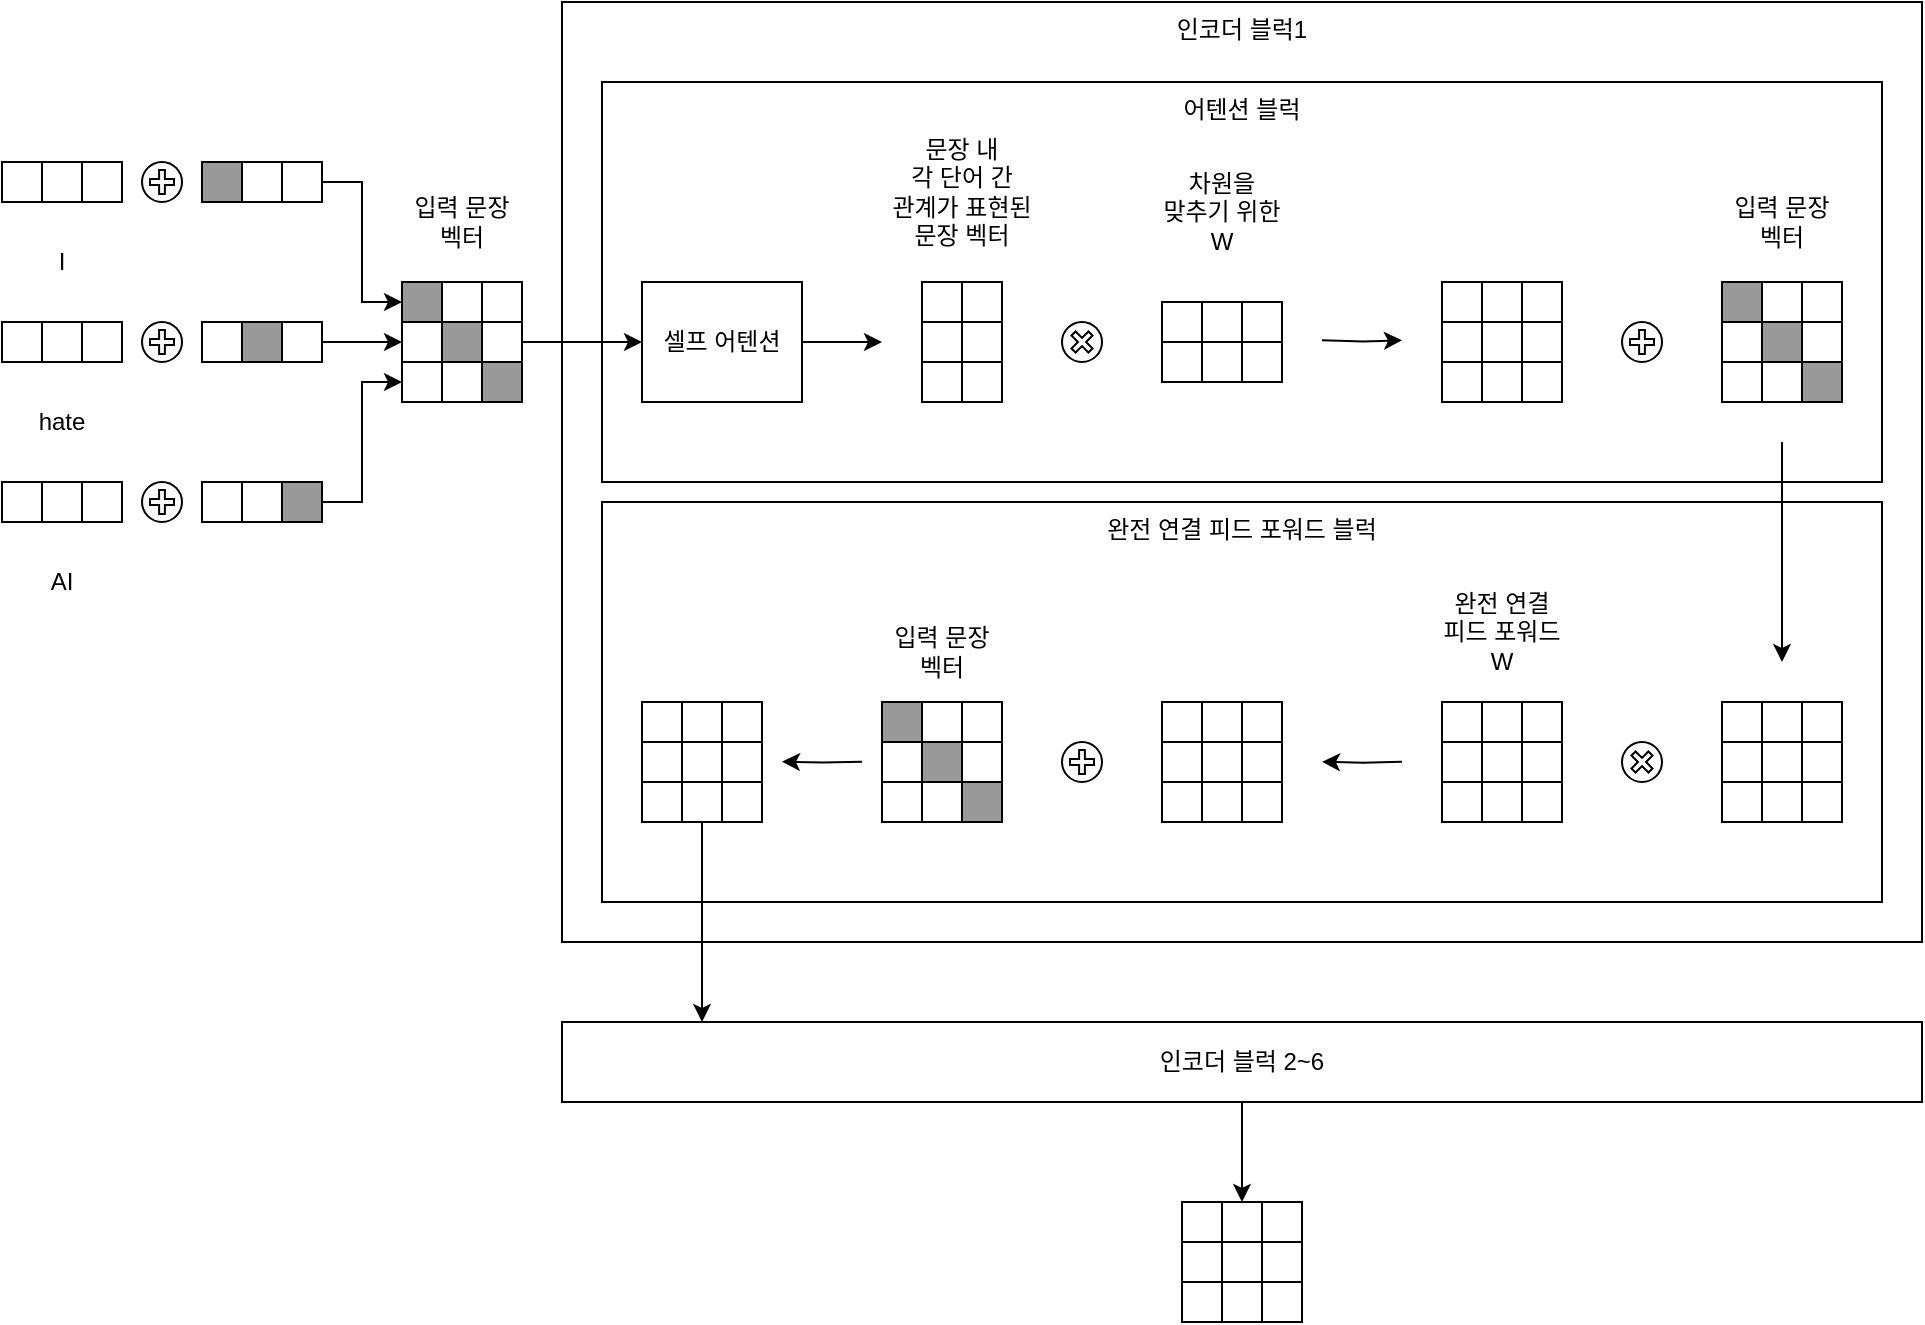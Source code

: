 <mxfile version="12.9.12" type="device"><diagram id="gSFtgMqGi9ohHK26Lygv" name="Page-1"><mxGraphModel dx="1422" dy="672" grid="1" gridSize="10" guides="1" tooltips="1" connect="1" arrows="1" fold="1" page="1" pageScale="1" pageWidth="850" pageHeight="1100" math="0" shadow="0"><root><mxCell id="0"/><mxCell id="1" parent="0"/><mxCell id="Qm2T9JlyRPmXL9uz5Jr--618" value="인코더 블럭1" style="rounded=0;whiteSpace=wrap;html=1;fillColor=#FFFFFF;align=center;verticalAlign=top;" parent="1" vertex="1"><mxGeometry x="480" y="760" width="680" height="470" as="geometry"/></mxCell><mxCell id="De_w0eENihvdzfuQIY86-82" value="완전 연결 피드 포워드 블럭" style="rounded=0;whiteSpace=wrap;html=1;fillColor=#FFFFFF;align=center;verticalAlign=top;" vertex="1" parent="1"><mxGeometry x="500" y="1010" width="640" height="200" as="geometry"/></mxCell><mxCell id="Qm2T9JlyRPmXL9uz5Jr--590" value="어텐션 블럭" style="rounded=0;whiteSpace=wrap;html=1;fillColor=#FFFFFF;align=center;verticalAlign=top;" parent="1" vertex="1"><mxGeometry x="500" y="800" width="640" height="200" as="geometry"/></mxCell><mxCell id="Qm2T9JlyRPmXL9uz5Jr--343" value="" style="shape=mxgraph.bpmn.shape;html=1;verticalLabelPosition=bottom;labelBackgroundColor=#ffffff;verticalAlign=top;align=center;perimeter=ellipsePerimeter;outlineConnect=0;outline=standard;symbol=parallelMultiple;strokeColor=#000000;fillColor=none;fontColor=#B3B3B3;rotation=-45;" parent="1" vertex="1"><mxGeometry x="730" y="920" width="20" height="20" as="geometry"/></mxCell><mxCell id="Qm2T9JlyRPmXL9uz5Jr--344" value="차원을&lt;br&gt;맞추기 위한&lt;br&gt;W" style="text;html=1;strokeColor=none;fillColor=none;align=center;verticalAlign=middle;whiteSpace=wrap;rounded=0;fontStyle=0" parent="1" vertex="1"><mxGeometry x="770" y="840" width="80" height="50" as="geometry"/></mxCell><mxCell id="Qm2T9JlyRPmXL9uz5Jr--494" value="문장 내&lt;br&gt;각 단어 간&lt;br&gt;관계가 표현된&lt;br&gt;문장 벡터" style="text;html=1;strokeColor=none;fillColor=none;align=center;verticalAlign=middle;whiteSpace=wrap;rounded=0;fontStyle=0" parent="1" vertex="1"><mxGeometry x="640" y="820" width="80" height="70" as="geometry"/></mxCell><mxCell id="Qm2T9JlyRPmXL9uz5Jr--495" value="" style="rounded=0;whiteSpace=wrap;html=1;fillColor=#FFFFFF;" parent="1" vertex="1"><mxGeometry x="680" y="940" width="20" height="20" as="geometry"/></mxCell><mxCell id="Qm2T9JlyRPmXL9uz5Jr--497" value="" style="rounded=0;whiteSpace=wrap;html=1;fillColor=#FFFFFF;" parent="1" vertex="1"><mxGeometry x="660" y="940" width="20" height="20" as="geometry"/></mxCell><mxCell id="Qm2T9JlyRPmXL9uz5Jr--498" value="" style="rounded=0;whiteSpace=wrap;html=1;fillColor=#FFFFFF;" parent="1" vertex="1"><mxGeometry x="660" y="920" width="20" height="20" as="geometry"/></mxCell><mxCell id="Qm2T9JlyRPmXL9uz5Jr--499" value="" style="rounded=0;whiteSpace=wrap;html=1;fillColor=#FFFFFF;" parent="1" vertex="1"><mxGeometry x="680" y="920" width="20" height="20" as="geometry"/></mxCell><mxCell id="Qm2T9JlyRPmXL9uz5Jr--501" value="" style="rounded=0;whiteSpace=wrap;html=1;fillColor=#FFFFFF;" parent="1" vertex="1"><mxGeometry x="660" y="900" width="20" height="20" as="geometry"/></mxCell><mxCell id="Qm2T9JlyRPmXL9uz5Jr--502" value="" style="rounded=0;whiteSpace=wrap;html=1;fillColor=#FFFFFF;" parent="1" vertex="1"><mxGeometry x="680" y="900" width="20" height="20" as="geometry"/></mxCell><mxCell id="Qm2T9JlyRPmXL9uz5Jr--523" value="" style="rounded=0;whiteSpace=wrap;html=1;fillColor=#FFFFFF;" parent="1" vertex="1"><mxGeometry x="780" y="930" width="20" height="20" as="geometry"/></mxCell><mxCell id="Qm2T9JlyRPmXL9uz5Jr--524" value="" style="rounded=0;whiteSpace=wrap;html=1;fillColor=#FFFFFF;" parent="1" vertex="1"><mxGeometry x="800" y="930" width="20" height="20" as="geometry"/></mxCell><mxCell id="Qm2T9JlyRPmXL9uz5Jr--525" value="" style="rounded=0;whiteSpace=wrap;html=1;fillColor=#FFFFFF;" parent="1" vertex="1"><mxGeometry x="780" y="910" width="20" height="20" as="geometry"/></mxCell><mxCell id="Qm2T9JlyRPmXL9uz5Jr--526" value="" style="rounded=0;whiteSpace=wrap;html=1;fillColor=#FFFFFF;" parent="1" vertex="1"><mxGeometry x="800" y="910" width="20" height="20" as="geometry"/></mxCell><mxCell id="Qm2T9JlyRPmXL9uz5Jr--528" value="" style="rounded=0;whiteSpace=wrap;html=1;fillColor=#FFFFFF;" parent="1" vertex="1"><mxGeometry x="820" y="930" width="20" height="20" as="geometry"/></mxCell><mxCell id="Qm2T9JlyRPmXL9uz5Jr--529" value="" style="rounded=0;whiteSpace=wrap;html=1;fillColor=#FFFFFF;" parent="1" vertex="1"><mxGeometry x="820" y="910" width="20" height="20" as="geometry"/></mxCell><mxCell id="Qm2T9JlyRPmXL9uz5Jr--530" value="" style="rounded=0;whiteSpace=wrap;html=1;fillColor=#FFFFFF;" parent="1" vertex="1"><mxGeometry x="920" y="920" width="20" height="20" as="geometry"/></mxCell><mxCell id="Qm2T9JlyRPmXL9uz5Jr--531" value="" style="rounded=0;whiteSpace=wrap;html=1;fillColor=#FFFFFF;" parent="1" vertex="1"><mxGeometry x="940" y="920" width="20" height="20" as="geometry"/></mxCell><mxCell id="Qm2T9JlyRPmXL9uz5Jr--532" value="" style="rounded=0;whiteSpace=wrap;html=1;fillColor=#FFFFFF;" parent="1" vertex="1"><mxGeometry x="920" y="900" width="20" height="20" as="geometry"/></mxCell><mxCell id="Qm2T9JlyRPmXL9uz5Jr--533" value="" style="rounded=0;whiteSpace=wrap;html=1;fillColor=#FFFFFF;" parent="1" vertex="1"><mxGeometry x="940" y="900" width="20" height="20" as="geometry"/></mxCell><mxCell id="Qm2T9JlyRPmXL9uz5Jr--534" value="" style="rounded=0;whiteSpace=wrap;html=1;fillColor=#FFFFFF;" parent="1" vertex="1"><mxGeometry x="960" y="920" width="20" height="20" as="geometry"/></mxCell><mxCell id="Qm2T9JlyRPmXL9uz5Jr--535" value="" style="rounded=0;whiteSpace=wrap;html=1;fillColor=#FFFFFF;" parent="1" vertex="1"><mxGeometry x="960" y="900" width="20" height="20" as="geometry"/></mxCell><mxCell id="Qm2T9JlyRPmXL9uz5Jr--536" value="" style="rounded=0;whiteSpace=wrap;html=1;fillColor=#FFFFFF;" parent="1" vertex="1"><mxGeometry x="920" y="940" width="20" height="20" as="geometry"/></mxCell><mxCell id="Qm2T9JlyRPmXL9uz5Jr--537" value="" style="rounded=0;whiteSpace=wrap;html=1;fillColor=#FFFFFF;" parent="1" vertex="1"><mxGeometry x="940" y="940" width="20" height="20" as="geometry"/></mxCell><mxCell id="Qm2T9JlyRPmXL9uz5Jr--538" value="" style="rounded=0;whiteSpace=wrap;html=1;fillColor=#FFFFFF;" parent="1" vertex="1"><mxGeometry x="960" y="940" width="20" height="20" as="geometry"/></mxCell><mxCell id="Qm2T9JlyRPmXL9uz5Jr--544" value="" style="rounded=0;whiteSpace=wrap;html=1;" parent="1" vertex="1"><mxGeometry x="200" y="840" width="20" height="20" as="geometry"/></mxCell><mxCell id="Qm2T9JlyRPmXL9uz5Jr--545" value="" style="rounded=0;whiteSpace=wrap;html=1;" parent="1" vertex="1"><mxGeometry x="220" y="840" width="20" height="20" as="geometry"/></mxCell><mxCell id="Qm2T9JlyRPmXL9uz5Jr--546" value="" style="rounded=0;whiteSpace=wrap;html=1;" parent="1" vertex="1"><mxGeometry x="240" y="840" width="20" height="20" as="geometry"/></mxCell><mxCell id="Qm2T9JlyRPmXL9uz5Jr--547" value="" style="rounded=0;whiteSpace=wrap;html=1;" parent="1" vertex="1"><mxGeometry x="200" y="920" width="20" height="20" as="geometry"/></mxCell><mxCell id="Qm2T9JlyRPmXL9uz5Jr--548" value="" style="rounded=0;whiteSpace=wrap;html=1;" parent="1" vertex="1"><mxGeometry x="220" y="920" width="20" height="20" as="geometry"/></mxCell><mxCell id="Qm2T9JlyRPmXL9uz5Jr--549" value="" style="rounded=0;whiteSpace=wrap;html=1;" parent="1" vertex="1"><mxGeometry x="240" y="920" width="20" height="20" as="geometry"/></mxCell><mxCell id="Qm2T9JlyRPmXL9uz5Jr--550" value="I" style="text;html=1;strokeColor=none;fillColor=none;align=center;verticalAlign=middle;whiteSpace=wrap;rounded=0;" parent="1" vertex="1"><mxGeometry x="200" y="880" width="60" height="20" as="geometry"/></mxCell><mxCell id="Qm2T9JlyRPmXL9uz5Jr--551" value="hate" style="text;html=1;strokeColor=none;fillColor=none;align=center;verticalAlign=middle;whiteSpace=wrap;rounded=0;" parent="1" vertex="1"><mxGeometry x="200" y="960" width="60" height="20" as="geometry"/></mxCell><mxCell id="Qm2T9JlyRPmXL9uz5Jr--552" value="AI" style="text;html=1;strokeColor=none;fillColor=none;align=center;verticalAlign=middle;whiteSpace=wrap;rounded=0;" parent="1" vertex="1"><mxGeometry x="200" y="1040" width="60" height="20" as="geometry"/></mxCell><mxCell id="Qm2T9JlyRPmXL9uz5Jr--553" value="" style="rounded=0;whiteSpace=wrap;html=1;" parent="1" vertex="1"><mxGeometry x="200" y="1000" width="20" height="20" as="geometry"/></mxCell><mxCell id="Qm2T9JlyRPmXL9uz5Jr--554" value="" style="rounded=0;whiteSpace=wrap;html=1;" parent="1" vertex="1"><mxGeometry x="220" y="1000" width="20" height="20" as="geometry"/></mxCell><mxCell id="Qm2T9JlyRPmXL9uz5Jr--555" value="" style="rounded=0;whiteSpace=wrap;html=1;" parent="1" vertex="1"><mxGeometry x="240" y="1000" width="20" height="20" as="geometry"/></mxCell><mxCell id="Qm2T9JlyRPmXL9uz5Jr--556" value="" style="rounded=0;whiteSpace=wrap;html=1;labelBackgroundColor=none;fillColor=#999999;strokeColor=#000000;fontColor=#333333;" parent="1" vertex="1"><mxGeometry x="300" y="840" width="20" height="20" as="geometry"/></mxCell><mxCell id="Qm2T9JlyRPmXL9uz5Jr--557" style="edgeStyle=orthogonalEdgeStyle;rounded=0;orthogonalLoop=1;jettySize=auto;html=1;exitX=1;exitY=0.5;exitDx=0;exitDy=0;entryX=0;entryY=0.5;entryDx=0;entryDy=0;fontColor=#B3B3B3;" parent="1" source="Qm2T9JlyRPmXL9uz5Jr--559" target="Qm2T9JlyRPmXL9uz5Jr--568" edge="1"><mxGeometry relative="1" as="geometry"><mxPoint x="330" y="760" as="targetPoint"/></mxGeometry></mxCell><mxCell id="Qm2T9JlyRPmXL9uz5Jr--558" value="" style="rounded=0;whiteSpace=wrap;html=1;" parent="1" vertex="1"><mxGeometry x="320" y="840" width="20" height="20" as="geometry"/></mxCell><mxCell id="Qm2T9JlyRPmXL9uz5Jr--559" value="" style="rounded=0;whiteSpace=wrap;html=1;" parent="1" vertex="1"><mxGeometry x="340" y="840" width="20" height="20" as="geometry"/></mxCell><mxCell id="Qm2T9JlyRPmXL9uz5Jr--560" value="" style="rounded=0;whiteSpace=wrap;html=1;" parent="1" vertex="1"><mxGeometry x="300" y="920" width="20" height="20" as="geometry"/></mxCell><mxCell id="Qm2T9JlyRPmXL9uz5Jr--561" style="edgeStyle=orthogonalEdgeStyle;rounded=0;orthogonalLoop=1;jettySize=auto;html=1;exitX=1;exitY=0.5;exitDx=0;exitDy=0;fontColor=#B3B3B3;entryX=0;entryY=0.5;entryDx=0;entryDy=0;" parent="1" source="Qm2T9JlyRPmXL9uz5Jr--563" target="Qm2T9JlyRPmXL9uz5Jr--571" edge="1"><mxGeometry relative="1" as="geometry"><mxPoint x="330" y="760" as="targetPoint"/></mxGeometry></mxCell><mxCell id="Qm2T9JlyRPmXL9uz5Jr--562" value="" style="rounded=0;whiteSpace=wrap;html=1;fillColor=#999999;" parent="1" vertex="1"><mxGeometry x="320" y="920" width="20" height="20" as="geometry"/></mxCell><mxCell id="Qm2T9JlyRPmXL9uz5Jr--563" value="" style="rounded=0;whiteSpace=wrap;html=1;" parent="1" vertex="1"><mxGeometry x="340" y="920" width="20" height="20" as="geometry"/></mxCell><mxCell id="Qm2T9JlyRPmXL9uz5Jr--564" value="" style="rounded=0;whiteSpace=wrap;html=1;" parent="1" vertex="1"><mxGeometry x="300" y="1000" width="20" height="20" as="geometry"/></mxCell><mxCell id="Qm2T9JlyRPmXL9uz5Jr--565" style="edgeStyle=orthogonalEdgeStyle;rounded=0;orthogonalLoop=1;jettySize=auto;html=1;exitX=1;exitY=0.5;exitDx=0;exitDy=0;fontColor=#B3B3B3;entryX=0;entryY=0.5;entryDx=0;entryDy=0;" parent="1" source="Qm2T9JlyRPmXL9uz5Jr--567" target="Qm2T9JlyRPmXL9uz5Jr--574" edge="1"><mxGeometry relative="1" as="geometry"><mxPoint x="330" y="760" as="targetPoint"/></mxGeometry></mxCell><mxCell id="Qm2T9JlyRPmXL9uz5Jr--566" value="" style="rounded=0;whiteSpace=wrap;html=1;" parent="1" vertex="1"><mxGeometry x="320" y="1000" width="20" height="20" as="geometry"/></mxCell><mxCell id="Qm2T9JlyRPmXL9uz5Jr--567" value="" style="rounded=0;whiteSpace=wrap;html=1;fillColor=#999999;" parent="1" vertex="1"><mxGeometry x="340" y="1000" width="20" height="20" as="geometry"/></mxCell><mxCell id="Qm2T9JlyRPmXL9uz5Jr--581" style="edgeStyle=orthogonalEdgeStyle;rounded=0;orthogonalLoop=1;jettySize=auto;html=1;exitX=1;exitY=0.5;exitDx=0;exitDy=0;entryX=0;entryY=0.5;entryDx=0;entryDy=0;fontColor=#B3B3B3;" parent="1" source="Qm2T9JlyRPmXL9uz5Jr--573" target="Qm2T9JlyRPmXL9uz5Jr--580" edge="1"><mxGeometry relative="1" as="geometry"><mxPoint x="480" y="930" as="sourcePoint"/></mxGeometry></mxCell><mxCell id="Qm2T9JlyRPmXL9uz5Jr--577" value="" style="shape=mxgraph.bpmn.shape;html=1;verticalLabelPosition=bottom;labelBackgroundColor=#ffffff;verticalAlign=top;align=center;perimeter=ellipsePerimeter;outlineConnect=0;outline=standard;symbol=parallelMultiple;strokeColor=#000000;fillColor=none;fontColor=#B3B3B3;" parent="1" vertex="1"><mxGeometry x="270" y="840" width="20" height="20" as="geometry"/></mxCell><mxCell id="Qm2T9JlyRPmXL9uz5Jr--578" value="" style="shape=mxgraph.bpmn.shape;html=1;verticalLabelPosition=bottom;labelBackgroundColor=#ffffff;verticalAlign=top;align=center;perimeter=ellipsePerimeter;outlineConnect=0;outline=standard;symbol=parallelMultiple;strokeColor=#000000;fillColor=none;fontColor=#B3B3B3;" parent="1" vertex="1"><mxGeometry x="270" y="920" width="20" height="20" as="geometry"/></mxCell><mxCell id="Qm2T9JlyRPmXL9uz5Jr--579" value="" style="shape=mxgraph.bpmn.shape;html=1;verticalLabelPosition=bottom;labelBackgroundColor=#ffffff;verticalAlign=top;align=center;perimeter=ellipsePerimeter;outlineConnect=0;outline=standard;symbol=parallelMultiple;strokeColor=#000000;fillColor=none;fontColor=#B3B3B3;" parent="1" vertex="1"><mxGeometry x="270" y="1000" width="20" height="20" as="geometry"/></mxCell><mxCell id="Qm2T9JlyRPmXL9uz5Jr--582" style="edgeStyle=orthogonalEdgeStyle;rounded=0;orthogonalLoop=1;jettySize=auto;html=1;exitX=1;exitY=0.5;exitDx=0;exitDy=0;fontColor=#B3B3B3;" parent="1" source="Qm2T9JlyRPmXL9uz5Jr--580" edge="1"><mxGeometry relative="1" as="geometry"><mxPoint x="640" y="930" as="targetPoint"/></mxGeometry></mxCell><mxCell id="Qm2T9JlyRPmXL9uz5Jr--580" value="셀프 어텐션" style="rounded=0;whiteSpace=wrap;html=1;fillColor=#FFFFFF;" parent="1" vertex="1"><mxGeometry x="520" y="900" width="80" height="60" as="geometry"/></mxCell><mxCell id="Qm2T9JlyRPmXL9uz5Jr--583" value="입력 문장&lt;br&gt;벡터" style="text;html=1;strokeColor=none;fillColor=none;align=center;verticalAlign=middle;whiteSpace=wrap;rounded=0;fontStyle=0" parent="1" vertex="1"><mxGeometry x="390" y="855" width="80" height="30" as="geometry"/></mxCell><mxCell id="Qm2T9JlyRPmXL9uz5Jr--589" style="edgeStyle=orthogonalEdgeStyle;rounded=0;orthogonalLoop=1;jettySize=auto;html=1;exitX=1;exitY=0.5;exitDx=0;exitDy=0;fontColor=#B3B3B3;" parent="1" edge="1"><mxGeometry relative="1" as="geometry"><mxPoint x="860" y="929.17" as="sourcePoint"/><mxPoint x="900" y="929.17" as="targetPoint"/></mxGeometry></mxCell><mxCell id="De_w0eENihvdzfuQIY86-138" style="edgeStyle=orthogonalEdgeStyle;rounded=0;orthogonalLoop=1;jettySize=auto;html=1;exitX=0.5;exitY=1;exitDx=0;exitDy=0;entryX=0.5;entryY=0;entryDx=0;entryDy=0;startArrow=none;startFill=0;endArrow=classic;endFill=1;" edge="1" parent="1" source="Qm2T9JlyRPmXL9uz5Jr--592" target="Qm2T9JlyRPmXL9uz5Jr--611"><mxGeometry relative="1" as="geometry"/></mxCell><mxCell id="Qm2T9JlyRPmXL9uz5Jr--592" value="인코더 블럭 2~6" style="rounded=0;whiteSpace=wrap;html=1;fillColor=#FFFFFF;align=center;verticalAlign=middle;" parent="1" vertex="1"><mxGeometry x="480" y="1270" width="680" height="40" as="geometry"/></mxCell><mxCell id="De_w0eENihvdzfuQIY86-26" value="" style="shape=mxgraph.bpmn.shape;html=1;verticalLabelPosition=bottom;labelBackgroundColor=#ffffff;verticalAlign=top;align=center;perimeter=ellipsePerimeter;outlineConnect=0;outline=standard;symbol=parallelMultiple;strokeColor=#000000;fillColor=none;fontColor=#B3B3B3;" vertex="1" parent="1"><mxGeometry x="1010" y="920" width="20" height="20" as="geometry"/></mxCell><mxCell id="De_w0eENihvdzfuQIY86-27" value="" style="group" vertex="1" connectable="0" parent="1"><mxGeometry x="400" y="900" width="60" height="60" as="geometry"/></mxCell><mxCell id="Qm2T9JlyRPmXL9uz5Jr--568" value="" style="rounded=0;whiteSpace=wrap;html=1;fillColor=#999999;" parent="De_w0eENihvdzfuQIY86-27" vertex="1"><mxGeometry width="20" height="20" as="geometry"/></mxCell><mxCell id="Qm2T9JlyRPmXL9uz5Jr--569" value="" style="rounded=0;whiteSpace=wrap;html=1;" parent="De_w0eENihvdzfuQIY86-27" vertex="1"><mxGeometry x="20" width="20" height="20" as="geometry"/></mxCell><mxCell id="Qm2T9JlyRPmXL9uz5Jr--570" value="" style="rounded=0;whiteSpace=wrap;html=1;" parent="De_w0eENihvdzfuQIY86-27" vertex="1"><mxGeometry x="40" width="20" height="20" as="geometry"/></mxCell><mxCell id="Qm2T9JlyRPmXL9uz5Jr--571" value="" style="rounded=0;whiteSpace=wrap;html=1;" parent="De_w0eENihvdzfuQIY86-27" vertex="1"><mxGeometry y="20" width="20" height="20" as="geometry"/></mxCell><mxCell id="Qm2T9JlyRPmXL9uz5Jr--572" value="" style="rounded=0;whiteSpace=wrap;html=1;fillColor=#999999;" parent="De_w0eENihvdzfuQIY86-27" vertex="1"><mxGeometry x="20" y="20" width="20" height="20" as="geometry"/></mxCell><mxCell id="Qm2T9JlyRPmXL9uz5Jr--573" value="" style="rounded=0;whiteSpace=wrap;html=1;" parent="De_w0eENihvdzfuQIY86-27" vertex="1"><mxGeometry x="40" y="20" width="20" height="20" as="geometry"/></mxCell><mxCell id="Qm2T9JlyRPmXL9uz5Jr--574" value="" style="rounded=0;whiteSpace=wrap;html=1;" parent="De_w0eENihvdzfuQIY86-27" vertex="1"><mxGeometry y="40" width="20" height="20" as="geometry"/></mxCell><mxCell id="Qm2T9JlyRPmXL9uz5Jr--575" value="" style="rounded=0;whiteSpace=wrap;html=1;" parent="De_w0eENihvdzfuQIY86-27" vertex="1"><mxGeometry x="20" y="40" width="20" height="20" as="geometry"/></mxCell><mxCell id="Qm2T9JlyRPmXL9uz5Jr--576" value="" style="rounded=0;whiteSpace=wrap;html=1;fillColor=#999999;" parent="De_w0eENihvdzfuQIY86-27" vertex="1"><mxGeometry x="40" y="40" width="20" height="20" as="geometry"/></mxCell><mxCell id="De_w0eENihvdzfuQIY86-28" value="" style="group" vertex="1" connectable="0" parent="1"><mxGeometry x="1060" y="900" width="60" height="60" as="geometry"/></mxCell><mxCell id="De_w0eENihvdzfuQIY86-29" value="" style="rounded=0;whiteSpace=wrap;html=1;fillColor=#999999;" vertex="1" parent="De_w0eENihvdzfuQIY86-28"><mxGeometry width="20" height="20" as="geometry"/></mxCell><mxCell id="De_w0eENihvdzfuQIY86-30" value="" style="rounded=0;whiteSpace=wrap;html=1;" vertex="1" parent="De_w0eENihvdzfuQIY86-28"><mxGeometry x="20" width="20" height="20" as="geometry"/></mxCell><mxCell id="De_w0eENihvdzfuQIY86-31" value="" style="rounded=0;whiteSpace=wrap;html=1;" vertex="1" parent="De_w0eENihvdzfuQIY86-28"><mxGeometry x="40" width="20" height="20" as="geometry"/></mxCell><mxCell id="De_w0eENihvdzfuQIY86-32" value="" style="rounded=0;whiteSpace=wrap;html=1;" vertex="1" parent="De_w0eENihvdzfuQIY86-28"><mxGeometry y="20" width="20" height="20" as="geometry"/></mxCell><mxCell id="De_w0eENihvdzfuQIY86-33" value="" style="rounded=0;whiteSpace=wrap;html=1;fillColor=#999999;" vertex="1" parent="De_w0eENihvdzfuQIY86-28"><mxGeometry x="20" y="20" width="20" height="20" as="geometry"/></mxCell><mxCell id="De_w0eENihvdzfuQIY86-34" value="" style="rounded=0;whiteSpace=wrap;html=1;" vertex="1" parent="De_w0eENihvdzfuQIY86-28"><mxGeometry x="40" y="20" width="20" height="20" as="geometry"/></mxCell><mxCell id="De_w0eENihvdzfuQIY86-35" value="" style="rounded=0;whiteSpace=wrap;html=1;" vertex="1" parent="De_w0eENihvdzfuQIY86-28"><mxGeometry y="40" width="20" height="20" as="geometry"/></mxCell><mxCell id="De_w0eENihvdzfuQIY86-36" value="" style="rounded=0;whiteSpace=wrap;html=1;" vertex="1" parent="De_w0eENihvdzfuQIY86-28"><mxGeometry x="20" y="40" width="20" height="20" as="geometry"/></mxCell><mxCell id="De_w0eENihvdzfuQIY86-37" value="" style="rounded=0;whiteSpace=wrap;html=1;fillColor=#999999;" vertex="1" parent="De_w0eENihvdzfuQIY86-28"><mxGeometry x="40" y="40" width="20" height="20" as="geometry"/></mxCell><mxCell id="De_w0eENihvdzfuQIY86-41" value="입력 문장&lt;br&gt;벡터" style="text;html=1;strokeColor=none;fillColor=none;align=center;verticalAlign=middle;whiteSpace=wrap;rounded=0;fontStyle=0" vertex="1" parent="1"><mxGeometry x="1050" y="855" width="80" height="30" as="geometry"/></mxCell><mxCell id="De_w0eENihvdzfuQIY86-56" value="" style="group" vertex="1" connectable="0" parent="1"><mxGeometry x="1060" y="1110" width="60" height="60" as="geometry"/></mxCell><mxCell id="De_w0eENihvdzfuQIY86-57" value="" style="group" vertex="1" connectable="0" parent="De_w0eENihvdzfuQIY86-56"><mxGeometry width="60" height="60" as="geometry"/></mxCell><mxCell id="De_w0eENihvdzfuQIY86-58" value="" style="rounded=0;whiteSpace=wrap;html=1;fillColor=#FFFFFF;" vertex="1" parent="De_w0eENihvdzfuQIY86-57"><mxGeometry y="20" width="20" height="20" as="geometry"/></mxCell><mxCell id="De_w0eENihvdzfuQIY86-59" value="" style="rounded=0;whiteSpace=wrap;html=1;fillColor=#FFFFFF;" vertex="1" parent="De_w0eENihvdzfuQIY86-57"><mxGeometry x="20" y="20" width="20" height="20" as="geometry"/></mxCell><mxCell id="De_w0eENihvdzfuQIY86-60" value="" style="rounded=0;whiteSpace=wrap;html=1;fillColor=#FFFFFF;" vertex="1" parent="De_w0eENihvdzfuQIY86-57"><mxGeometry width="20" height="20" as="geometry"/></mxCell><mxCell id="De_w0eENihvdzfuQIY86-61" value="" style="rounded=0;whiteSpace=wrap;html=1;fillColor=#FFFFFF;" vertex="1" parent="De_w0eENihvdzfuQIY86-57"><mxGeometry x="20" width="20" height="20" as="geometry"/></mxCell><mxCell id="De_w0eENihvdzfuQIY86-62" value="" style="rounded=0;whiteSpace=wrap;html=1;fillColor=#FFFFFF;" vertex="1" parent="De_w0eENihvdzfuQIY86-57"><mxGeometry x="40" y="20" width="20" height="20" as="geometry"/></mxCell><mxCell id="De_w0eENihvdzfuQIY86-63" value="" style="rounded=0;whiteSpace=wrap;html=1;fillColor=#FFFFFF;" vertex="1" parent="De_w0eENihvdzfuQIY86-57"><mxGeometry x="40" width="20" height="20" as="geometry"/></mxCell><mxCell id="De_w0eENihvdzfuQIY86-64" value="" style="rounded=0;whiteSpace=wrap;html=1;fillColor=#FFFFFF;" vertex="1" parent="De_w0eENihvdzfuQIY86-57"><mxGeometry y="40" width="20" height="20" as="geometry"/></mxCell><mxCell id="De_w0eENihvdzfuQIY86-65" value="" style="rounded=0;whiteSpace=wrap;html=1;fillColor=#FFFFFF;" vertex="1" parent="De_w0eENihvdzfuQIY86-57"><mxGeometry x="20" y="40" width="20" height="20" as="geometry"/></mxCell><mxCell id="De_w0eENihvdzfuQIY86-66" value="" style="rounded=0;whiteSpace=wrap;html=1;fillColor=#FFFFFF;" vertex="1" parent="De_w0eENihvdzfuQIY86-57"><mxGeometry x="40" y="40" width="20" height="20" as="geometry"/></mxCell><mxCell id="De_w0eENihvdzfuQIY86-68" value="" style="group" vertex="1" connectable="0" parent="1"><mxGeometry x="920" y="1110" width="60" height="60" as="geometry"/></mxCell><mxCell id="De_w0eENihvdzfuQIY86-69" value="" style="group" vertex="1" connectable="0" parent="De_w0eENihvdzfuQIY86-68"><mxGeometry width="60" height="60" as="geometry"/></mxCell><mxCell id="De_w0eENihvdzfuQIY86-70" value="" style="rounded=0;whiteSpace=wrap;html=1;fillColor=#FFFFFF;" vertex="1" parent="De_w0eENihvdzfuQIY86-69"><mxGeometry y="20" width="20" height="20" as="geometry"/></mxCell><mxCell id="De_w0eENihvdzfuQIY86-71" value="" style="rounded=0;whiteSpace=wrap;html=1;fillColor=#FFFFFF;" vertex="1" parent="De_w0eENihvdzfuQIY86-69"><mxGeometry x="20" y="20" width="20" height="20" as="geometry"/></mxCell><mxCell id="De_w0eENihvdzfuQIY86-72" value="" style="rounded=0;whiteSpace=wrap;html=1;fillColor=#FFFFFF;" vertex="1" parent="De_w0eENihvdzfuQIY86-69"><mxGeometry width="20" height="20" as="geometry"/></mxCell><mxCell id="De_w0eENihvdzfuQIY86-73" value="" style="rounded=0;whiteSpace=wrap;html=1;fillColor=#FFFFFF;" vertex="1" parent="De_w0eENihvdzfuQIY86-69"><mxGeometry x="20" width="20" height="20" as="geometry"/></mxCell><mxCell id="De_w0eENihvdzfuQIY86-74" value="" style="rounded=0;whiteSpace=wrap;html=1;fillColor=#FFFFFF;" vertex="1" parent="De_w0eENihvdzfuQIY86-69"><mxGeometry x="40" y="20" width="20" height="20" as="geometry"/></mxCell><mxCell id="De_w0eENihvdzfuQIY86-75" value="" style="rounded=0;whiteSpace=wrap;html=1;fillColor=#FFFFFF;" vertex="1" parent="De_w0eENihvdzfuQIY86-69"><mxGeometry x="40" width="20" height="20" as="geometry"/></mxCell><mxCell id="De_w0eENihvdzfuQIY86-76" value="" style="rounded=0;whiteSpace=wrap;html=1;fillColor=#FFFFFF;" vertex="1" parent="De_w0eENihvdzfuQIY86-69"><mxGeometry y="40" width="20" height="20" as="geometry"/></mxCell><mxCell id="De_w0eENihvdzfuQIY86-77" value="" style="rounded=0;whiteSpace=wrap;html=1;fillColor=#FFFFFF;" vertex="1" parent="De_w0eENihvdzfuQIY86-69"><mxGeometry x="20" y="40" width="20" height="20" as="geometry"/></mxCell><mxCell id="De_w0eENihvdzfuQIY86-78" value="" style="rounded=0;whiteSpace=wrap;html=1;fillColor=#FFFFFF;" vertex="1" parent="De_w0eENihvdzfuQIY86-69"><mxGeometry x="40" y="40" width="20" height="20" as="geometry"/></mxCell><mxCell id="De_w0eENihvdzfuQIY86-80" value="완전 연결&lt;br&gt;피드 포워드&lt;br&gt;W" style="text;html=1;strokeColor=none;fillColor=none;align=center;verticalAlign=middle;whiteSpace=wrap;rounded=0;fontStyle=0" vertex="1" parent="1"><mxGeometry x="910" y="1050" width="80" height="50" as="geometry"/></mxCell><mxCell id="De_w0eENihvdzfuQIY86-83" style="edgeStyle=orthogonalEdgeStyle;rounded=0;orthogonalLoop=1;jettySize=auto;html=1;" edge="1" parent="1"><mxGeometry relative="1" as="geometry"><mxPoint x="1090" y="980" as="sourcePoint"/><mxPoint x="1090" y="1090" as="targetPoint"/></mxGeometry></mxCell><mxCell id="De_w0eENihvdzfuQIY86-84" value="" style="shape=mxgraph.bpmn.shape;html=1;verticalLabelPosition=bottom;labelBackgroundColor=#ffffff;verticalAlign=top;align=center;perimeter=ellipsePerimeter;outlineConnect=0;outline=standard;symbol=parallelMultiple;strokeColor=#000000;fillColor=none;fontColor=#B3B3B3;rotation=-45;" vertex="1" parent="1"><mxGeometry x="1010" y="1130" width="20" height="20" as="geometry"/></mxCell><mxCell id="De_w0eENihvdzfuQIY86-85" value="" style="group" vertex="1" connectable="0" parent="1"><mxGeometry x="780" y="1110" width="60" height="60" as="geometry"/></mxCell><mxCell id="De_w0eENihvdzfuQIY86-86" value="" style="group" vertex="1" connectable="0" parent="De_w0eENihvdzfuQIY86-85"><mxGeometry width="60" height="60" as="geometry"/></mxCell><mxCell id="De_w0eENihvdzfuQIY86-87" value="" style="rounded=0;whiteSpace=wrap;html=1;fillColor=#FFFFFF;" vertex="1" parent="De_w0eENihvdzfuQIY86-86"><mxGeometry y="20" width="20" height="20" as="geometry"/></mxCell><mxCell id="De_w0eENihvdzfuQIY86-88" value="" style="rounded=0;whiteSpace=wrap;html=1;fillColor=#FFFFFF;" vertex="1" parent="De_w0eENihvdzfuQIY86-86"><mxGeometry x="20" y="20" width="20" height="20" as="geometry"/></mxCell><mxCell id="De_w0eENihvdzfuQIY86-89" value="" style="rounded=0;whiteSpace=wrap;html=1;fillColor=#FFFFFF;" vertex="1" parent="De_w0eENihvdzfuQIY86-86"><mxGeometry width="20" height="20" as="geometry"/></mxCell><mxCell id="De_w0eENihvdzfuQIY86-90" value="" style="rounded=0;whiteSpace=wrap;html=1;fillColor=#FFFFFF;" vertex="1" parent="De_w0eENihvdzfuQIY86-86"><mxGeometry x="20" width="20" height="20" as="geometry"/></mxCell><mxCell id="De_w0eENihvdzfuQIY86-91" value="" style="rounded=0;whiteSpace=wrap;html=1;fillColor=#FFFFFF;" vertex="1" parent="De_w0eENihvdzfuQIY86-86"><mxGeometry x="40" y="20" width="20" height="20" as="geometry"/></mxCell><mxCell id="De_w0eENihvdzfuQIY86-92" value="" style="rounded=0;whiteSpace=wrap;html=1;fillColor=#FFFFFF;" vertex="1" parent="De_w0eENihvdzfuQIY86-86"><mxGeometry x="40" width="20" height="20" as="geometry"/></mxCell><mxCell id="De_w0eENihvdzfuQIY86-93" value="" style="rounded=0;whiteSpace=wrap;html=1;fillColor=#FFFFFF;" vertex="1" parent="De_w0eENihvdzfuQIY86-86"><mxGeometry y="40" width="20" height="20" as="geometry"/></mxCell><mxCell id="De_w0eENihvdzfuQIY86-94" value="" style="rounded=0;whiteSpace=wrap;html=1;fillColor=#FFFFFF;" vertex="1" parent="De_w0eENihvdzfuQIY86-86"><mxGeometry x="20" y="40" width="20" height="20" as="geometry"/></mxCell><mxCell id="De_w0eENihvdzfuQIY86-95" value="" style="rounded=0;whiteSpace=wrap;html=1;fillColor=#FFFFFF;" vertex="1" parent="De_w0eENihvdzfuQIY86-86"><mxGeometry x="40" y="40" width="20" height="20" as="geometry"/></mxCell><mxCell id="De_w0eENihvdzfuQIY86-97" style="edgeStyle=orthogonalEdgeStyle;rounded=0;orthogonalLoop=1;jettySize=auto;html=1;exitX=1;exitY=0.5;exitDx=0;exitDy=0;fontColor=#B3B3B3;startArrow=classic;startFill=1;endArrow=none;endFill=0;" edge="1" parent="1"><mxGeometry relative="1" as="geometry"><mxPoint x="860" y="1139.9" as="sourcePoint"/><mxPoint x="900" y="1139.9" as="targetPoint"/></mxGeometry></mxCell><mxCell id="De_w0eENihvdzfuQIY86-109" value="" style="group" vertex="1" connectable="0" parent="1"><mxGeometry x="640" y="1110" width="60" height="60" as="geometry"/></mxCell><mxCell id="De_w0eENihvdzfuQIY86-110" value="" style="rounded=0;whiteSpace=wrap;html=1;fillColor=#999999;" vertex="1" parent="De_w0eENihvdzfuQIY86-109"><mxGeometry width="20" height="20" as="geometry"/></mxCell><mxCell id="De_w0eENihvdzfuQIY86-111" value="" style="rounded=0;whiteSpace=wrap;html=1;" vertex="1" parent="De_w0eENihvdzfuQIY86-109"><mxGeometry x="20" width="20" height="20" as="geometry"/></mxCell><mxCell id="De_w0eENihvdzfuQIY86-112" value="" style="rounded=0;whiteSpace=wrap;html=1;" vertex="1" parent="De_w0eENihvdzfuQIY86-109"><mxGeometry x="40" width="20" height="20" as="geometry"/></mxCell><mxCell id="De_w0eENihvdzfuQIY86-113" value="" style="rounded=0;whiteSpace=wrap;html=1;" vertex="1" parent="De_w0eENihvdzfuQIY86-109"><mxGeometry y="20" width="20" height="20" as="geometry"/></mxCell><mxCell id="De_w0eENihvdzfuQIY86-114" value="" style="rounded=0;whiteSpace=wrap;html=1;fillColor=#999999;" vertex="1" parent="De_w0eENihvdzfuQIY86-109"><mxGeometry x="20" y="20" width="20" height="20" as="geometry"/></mxCell><mxCell id="De_w0eENihvdzfuQIY86-115" value="" style="rounded=0;whiteSpace=wrap;html=1;" vertex="1" parent="De_w0eENihvdzfuQIY86-109"><mxGeometry x="40" y="20" width="20" height="20" as="geometry"/></mxCell><mxCell id="De_w0eENihvdzfuQIY86-116" value="" style="rounded=0;whiteSpace=wrap;html=1;" vertex="1" parent="De_w0eENihvdzfuQIY86-109"><mxGeometry y="40" width="20" height="20" as="geometry"/></mxCell><mxCell id="De_w0eENihvdzfuQIY86-117" value="" style="rounded=0;whiteSpace=wrap;html=1;" vertex="1" parent="De_w0eENihvdzfuQIY86-109"><mxGeometry x="20" y="40" width="20" height="20" as="geometry"/></mxCell><mxCell id="De_w0eENihvdzfuQIY86-118" value="" style="rounded=0;whiteSpace=wrap;html=1;fillColor=#999999;" vertex="1" parent="De_w0eENihvdzfuQIY86-109"><mxGeometry x="40" y="40" width="20" height="20" as="geometry"/></mxCell><mxCell id="De_w0eENihvdzfuQIY86-119" value="입력 문장&lt;br&gt;벡터" style="text;html=1;strokeColor=none;fillColor=none;align=center;verticalAlign=middle;whiteSpace=wrap;rounded=0;fontStyle=0" vertex="1" parent="1"><mxGeometry x="630" y="1070" width="80" height="30" as="geometry"/></mxCell><mxCell id="De_w0eENihvdzfuQIY86-120" value="" style="shape=mxgraph.bpmn.shape;html=1;verticalLabelPosition=bottom;labelBackgroundColor=#ffffff;verticalAlign=top;align=center;perimeter=ellipsePerimeter;outlineConnect=0;outline=standard;symbol=parallelMultiple;strokeColor=#000000;fillColor=none;fontColor=#B3B3B3;" vertex="1" parent="1"><mxGeometry x="730" y="1130" width="20" height="20" as="geometry"/></mxCell><mxCell id="De_w0eENihvdzfuQIY86-121" value="" style="group" vertex="1" connectable="0" parent="1"><mxGeometry x="520" y="1110" width="60" height="60" as="geometry"/></mxCell><mxCell id="De_w0eENihvdzfuQIY86-122" value="" style="group" vertex="1" connectable="0" parent="De_w0eENihvdzfuQIY86-121"><mxGeometry width="60" height="60" as="geometry"/></mxCell><mxCell id="De_w0eENihvdzfuQIY86-123" value="" style="rounded=0;whiteSpace=wrap;html=1;fillColor=#FFFFFF;" vertex="1" parent="De_w0eENihvdzfuQIY86-122"><mxGeometry y="20" width="20" height="20" as="geometry"/></mxCell><mxCell id="De_w0eENihvdzfuQIY86-124" value="" style="rounded=0;whiteSpace=wrap;html=1;fillColor=#FFFFFF;" vertex="1" parent="De_w0eENihvdzfuQIY86-122"><mxGeometry x="20" y="20" width="20" height="20" as="geometry"/></mxCell><mxCell id="De_w0eENihvdzfuQIY86-125" value="" style="rounded=0;whiteSpace=wrap;html=1;fillColor=#FFFFFF;" vertex="1" parent="De_w0eENihvdzfuQIY86-122"><mxGeometry width="20" height="20" as="geometry"/></mxCell><mxCell id="De_w0eENihvdzfuQIY86-126" value="" style="rounded=0;whiteSpace=wrap;html=1;fillColor=#FFFFFF;" vertex="1" parent="De_w0eENihvdzfuQIY86-122"><mxGeometry x="20" width="20" height="20" as="geometry"/></mxCell><mxCell id="De_w0eENihvdzfuQIY86-127" value="" style="rounded=0;whiteSpace=wrap;html=1;fillColor=#FFFFFF;" vertex="1" parent="De_w0eENihvdzfuQIY86-122"><mxGeometry x="40" y="20" width="20" height="20" as="geometry"/></mxCell><mxCell id="De_w0eENihvdzfuQIY86-128" value="" style="rounded=0;whiteSpace=wrap;html=1;fillColor=#FFFFFF;" vertex="1" parent="De_w0eENihvdzfuQIY86-122"><mxGeometry x="40" width="20" height="20" as="geometry"/></mxCell><mxCell id="De_w0eENihvdzfuQIY86-129" value="" style="rounded=0;whiteSpace=wrap;html=1;fillColor=#FFFFFF;" vertex="1" parent="De_w0eENihvdzfuQIY86-122"><mxGeometry y="40" width="20" height="20" as="geometry"/></mxCell><mxCell id="De_w0eENihvdzfuQIY86-130" value="" style="rounded=0;whiteSpace=wrap;html=1;fillColor=#FFFFFF;" vertex="1" parent="De_w0eENihvdzfuQIY86-122"><mxGeometry x="20" y="40" width="20" height="20" as="geometry"/></mxCell><mxCell id="De_w0eENihvdzfuQIY86-131" value="" style="rounded=0;whiteSpace=wrap;html=1;fillColor=#FFFFFF;" vertex="1" parent="De_w0eENihvdzfuQIY86-122"><mxGeometry x="40" y="40" width="20" height="20" as="geometry"/></mxCell><mxCell id="De_w0eENihvdzfuQIY86-132" style="edgeStyle=orthogonalEdgeStyle;rounded=0;orthogonalLoop=1;jettySize=auto;html=1;exitX=1;exitY=0.5;exitDx=0;exitDy=0;fontColor=#B3B3B3;startArrow=classic;startFill=1;endArrow=none;endFill=0;" edge="1" parent="1"><mxGeometry relative="1" as="geometry"><mxPoint x="590" y="1139.83" as="sourcePoint"/><mxPoint x="630" y="1139.83" as="targetPoint"/></mxGeometry></mxCell><mxCell id="De_w0eENihvdzfuQIY86-133" style="edgeStyle=orthogonalEdgeStyle;rounded=0;orthogonalLoop=1;jettySize=auto;html=1;exitX=0.5;exitY=1;exitDx=0;exitDy=0;" edge="1" parent="1" source="De_w0eENihvdzfuQIY86-130"><mxGeometry relative="1" as="geometry"><mxPoint x="549.92" y="1190" as="sourcePoint"/><mxPoint x="550" y="1270" as="targetPoint"/><Array as="points"/></mxGeometry></mxCell><mxCell id="De_w0eENihvdzfuQIY86-136" value="" style="group" vertex="1" connectable="0" parent="1"><mxGeometry x="790" y="1360" width="60" height="60" as="geometry"/></mxCell><mxCell id="De_w0eENihvdzfuQIY86-55" value="" style="group" vertex="1" connectable="0" parent="De_w0eENihvdzfuQIY86-136"><mxGeometry width="60" height="60" as="geometry"/></mxCell><mxCell id="De_w0eENihvdzfuQIY86-24" value="" style="group" vertex="1" connectable="0" parent="De_w0eENihvdzfuQIY86-55"><mxGeometry width="60" height="60" as="geometry"/></mxCell><mxCell id="Qm2T9JlyRPmXL9uz5Jr--608" value="" style="rounded=0;whiteSpace=wrap;html=1;fillColor=#FFFFFF;" parent="De_w0eENihvdzfuQIY86-24" vertex="1"><mxGeometry y="20" width="20" height="20" as="geometry"/></mxCell><mxCell id="Qm2T9JlyRPmXL9uz5Jr--609" value="" style="rounded=0;whiteSpace=wrap;html=1;fillColor=#FFFFFF;" parent="De_w0eENihvdzfuQIY86-24" vertex="1"><mxGeometry x="20" y="20" width="20" height="20" as="geometry"/></mxCell><mxCell id="Qm2T9JlyRPmXL9uz5Jr--610" value="" style="rounded=0;whiteSpace=wrap;html=1;fillColor=#FFFFFF;" parent="De_w0eENihvdzfuQIY86-24" vertex="1"><mxGeometry width="20" height="20" as="geometry"/></mxCell><mxCell id="Qm2T9JlyRPmXL9uz5Jr--611" value="" style="rounded=0;whiteSpace=wrap;html=1;fillColor=#FFFFFF;" parent="De_w0eENihvdzfuQIY86-24" vertex="1"><mxGeometry x="20" width="20" height="20" as="geometry"/></mxCell><mxCell id="Qm2T9JlyRPmXL9uz5Jr--612" value="" style="rounded=0;whiteSpace=wrap;html=1;fillColor=#FFFFFF;" parent="De_w0eENihvdzfuQIY86-24" vertex="1"><mxGeometry x="40" y="20" width="20" height="20" as="geometry"/></mxCell><mxCell id="Qm2T9JlyRPmXL9uz5Jr--613" value="" style="rounded=0;whiteSpace=wrap;html=1;fillColor=#FFFFFF;" parent="De_w0eENihvdzfuQIY86-24" vertex="1"><mxGeometry x="40" width="20" height="20" as="geometry"/></mxCell><mxCell id="Qm2T9JlyRPmXL9uz5Jr--614" value="" style="rounded=0;whiteSpace=wrap;html=1;fillColor=#FFFFFF;" parent="De_w0eENihvdzfuQIY86-24" vertex="1"><mxGeometry y="40" width="20" height="20" as="geometry"/></mxCell><mxCell id="Qm2T9JlyRPmXL9uz5Jr--615" value="" style="rounded=0;whiteSpace=wrap;html=1;fillColor=#FFFFFF;" parent="De_w0eENihvdzfuQIY86-24" vertex="1"><mxGeometry x="20" y="40" width="20" height="20" as="geometry"/></mxCell><mxCell id="Qm2T9JlyRPmXL9uz5Jr--616" value="" style="rounded=0;whiteSpace=wrap;html=1;fillColor=#FFFFFF;" parent="De_w0eENihvdzfuQIY86-24" vertex="1"><mxGeometry x="40" y="40" width="20" height="20" as="geometry"/></mxCell></root></mxGraphModel></diagram></mxfile>